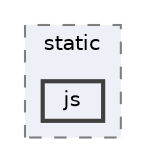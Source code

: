 digraph "cuentas/static/js"
{
 // LATEX_PDF_SIZE
  bgcolor="transparent";
  edge [fontname=Helvetica,fontsize=10,labelfontname=Helvetica,labelfontsize=10];
  node [fontname=Helvetica,fontsize=10,shape=box,height=0.2,width=0.4];
  compound=true
  subgraph clusterdir_bede503c6213b6a163019f0f4ae56b4b {
    graph [ bgcolor="#edf0f7", pencolor="grey50", label="static", fontname=Helvetica,fontsize=10 style="filled,dashed", URL="dir_bede503c6213b6a163019f0f4ae56b4b.html",tooltip=""]
  dir_fe39e66fc7c525ecd6ea8244c46658b9 [label="js", fillcolor="#edf0f7", color="grey25", style="filled,bold", URL="dir_fe39e66fc7c525ecd6ea8244c46658b9.html",tooltip=""];
  }
}
